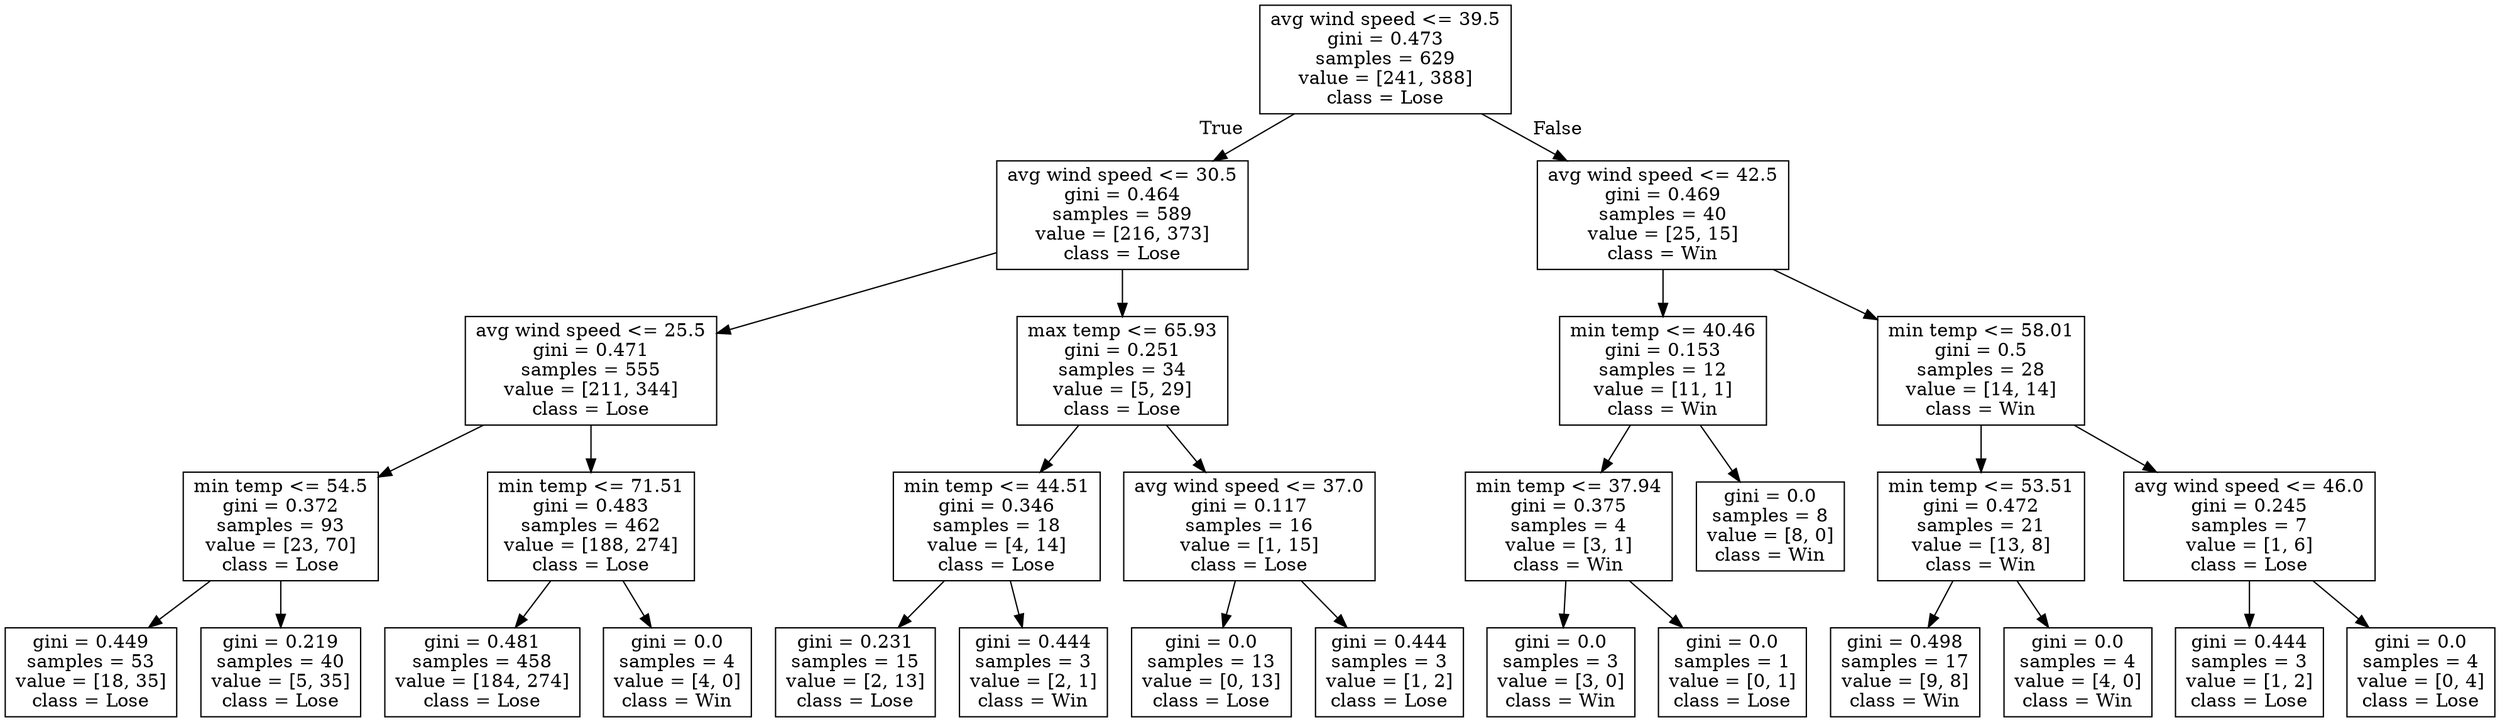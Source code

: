 digraph Tree {
node [shape=box] ;
0 [label="avg wind speed <= 39.5\ngini = 0.473\nsamples = 629\nvalue = [241, 388]\nclass = Lose"] ;
1 [label="avg wind speed <= 30.5\ngini = 0.464\nsamples = 589\nvalue = [216, 373]\nclass = Lose"] ;
0 -> 1 [labeldistance=2.5, labelangle=45, headlabel="True"] ;
2 [label="avg wind speed <= 25.5\ngini = 0.471\nsamples = 555\nvalue = [211, 344]\nclass = Lose"] ;
1 -> 2 ;
3 [label="min temp <= 54.5\ngini = 0.372\nsamples = 93\nvalue = [23, 70]\nclass = Lose"] ;
2 -> 3 ;
4 [label="gini = 0.449\nsamples = 53\nvalue = [18, 35]\nclass = Lose"] ;
3 -> 4 ;
5 [label="gini = 0.219\nsamples = 40\nvalue = [5, 35]\nclass = Lose"] ;
3 -> 5 ;
6 [label="min temp <= 71.51\ngini = 0.483\nsamples = 462\nvalue = [188, 274]\nclass = Lose"] ;
2 -> 6 ;
7 [label="gini = 0.481\nsamples = 458\nvalue = [184, 274]\nclass = Lose"] ;
6 -> 7 ;
8 [label="gini = 0.0\nsamples = 4\nvalue = [4, 0]\nclass = Win"] ;
6 -> 8 ;
9 [label="max temp <= 65.93\ngini = 0.251\nsamples = 34\nvalue = [5, 29]\nclass = Lose"] ;
1 -> 9 ;
10 [label="min temp <= 44.51\ngini = 0.346\nsamples = 18\nvalue = [4, 14]\nclass = Lose"] ;
9 -> 10 ;
11 [label="gini = 0.231\nsamples = 15\nvalue = [2, 13]\nclass = Lose"] ;
10 -> 11 ;
12 [label="gini = 0.444\nsamples = 3\nvalue = [2, 1]\nclass = Win"] ;
10 -> 12 ;
13 [label="avg wind speed <= 37.0\ngini = 0.117\nsamples = 16\nvalue = [1, 15]\nclass = Lose"] ;
9 -> 13 ;
14 [label="gini = 0.0\nsamples = 13\nvalue = [0, 13]\nclass = Lose"] ;
13 -> 14 ;
15 [label="gini = 0.444\nsamples = 3\nvalue = [1, 2]\nclass = Lose"] ;
13 -> 15 ;
16 [label="avg wind speed <= 42.5\ngini = 0.469\nsamples = 40\nvalue = [25, 15]\nclass = Win"] ;
0 -> 16 [labeldistance=2.5, labelangle=-45, headlabel="False"] ;
17 [label="min temp <= 40.46\ngini = 0.153\nsamples = 12\nvalue = [11, 1]\nclass = Win"] ;
16 -> 17 ;
18 [label="min temp <= 37.94\ngini = 0.375\nsamples = 4\nvalue = [3, 1]\nclass = Win"] ;
17 -> 18 ;
19 [label="gini = 0.0\nsamples = 3\nvalue = [3, 0]\nclass = Win"] ;
18 -> 19 ;
20 [label="gini = 0.0\nsamples = 1\nvalue = [0, 1]\nclass = Lose"] ;
18 -> 20 ;
21 [label="gini = 0.0\nsamples = 8\nvalue = [8, 0]\nclass = Win"] ;
17 -> 21 ;
22 [label="min temp <= 58.01\ngini = 0.5\nsamples = 28\nvalue = [14, 14]\nclass = Win"] ;
16 -> 22 ;
23 [label="min temp <= 53.51\ngini = 0.472\nsamples = 21\nvalue = [13, 8]\nclass = Win"] ;
22 -> 23 ;
24 [label="gini = 0.498\nsamples = 17\nvalue = [9, 8]\nclass = Win"] ;
23 -> 24 ;
25 [label="gini = 0.0\nsamples = 4\nvalue = [4, 0]\nclass = Win"] ;
23 -> 25 ;
26 [label="avg wind speed <= 46.0\ngini = 0.245\nsamples = 7\nvalue = [1, 6]\nclass = Lose"] ;
22 -> 26 ;
27 [label="gini = 0.444\nsamples = 3\nvalue = [1, 2]\nclass = Lose"] ;
26 -> 27 ;
28 [label="gini = 0.0\nsamples = 4\nvalue = [0, 4]\nclass = Lose"] ;
26 -> 28 ;
}